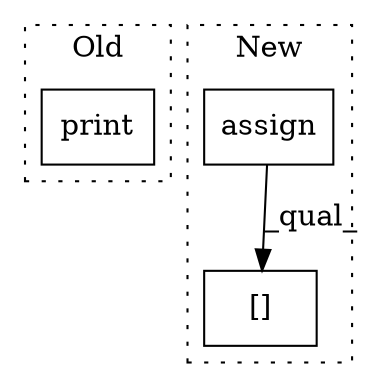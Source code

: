 digraph G {
subgraph cluster0 {
1 [label="print" a="32" s="7725,7758" l="6,1" shape="box"];
label = "Old";
style="dotted";
}
subgraph cluster1 {
2 [label="assign" a="32" s="5568,5599" l="7,1" shape="box"];
3 [label="[]" a="2" s="5956,6011" l="21,2" shape="box"];
label = "New";
style="dotted";
}
2 -> 3 [label="_qual_"];
}